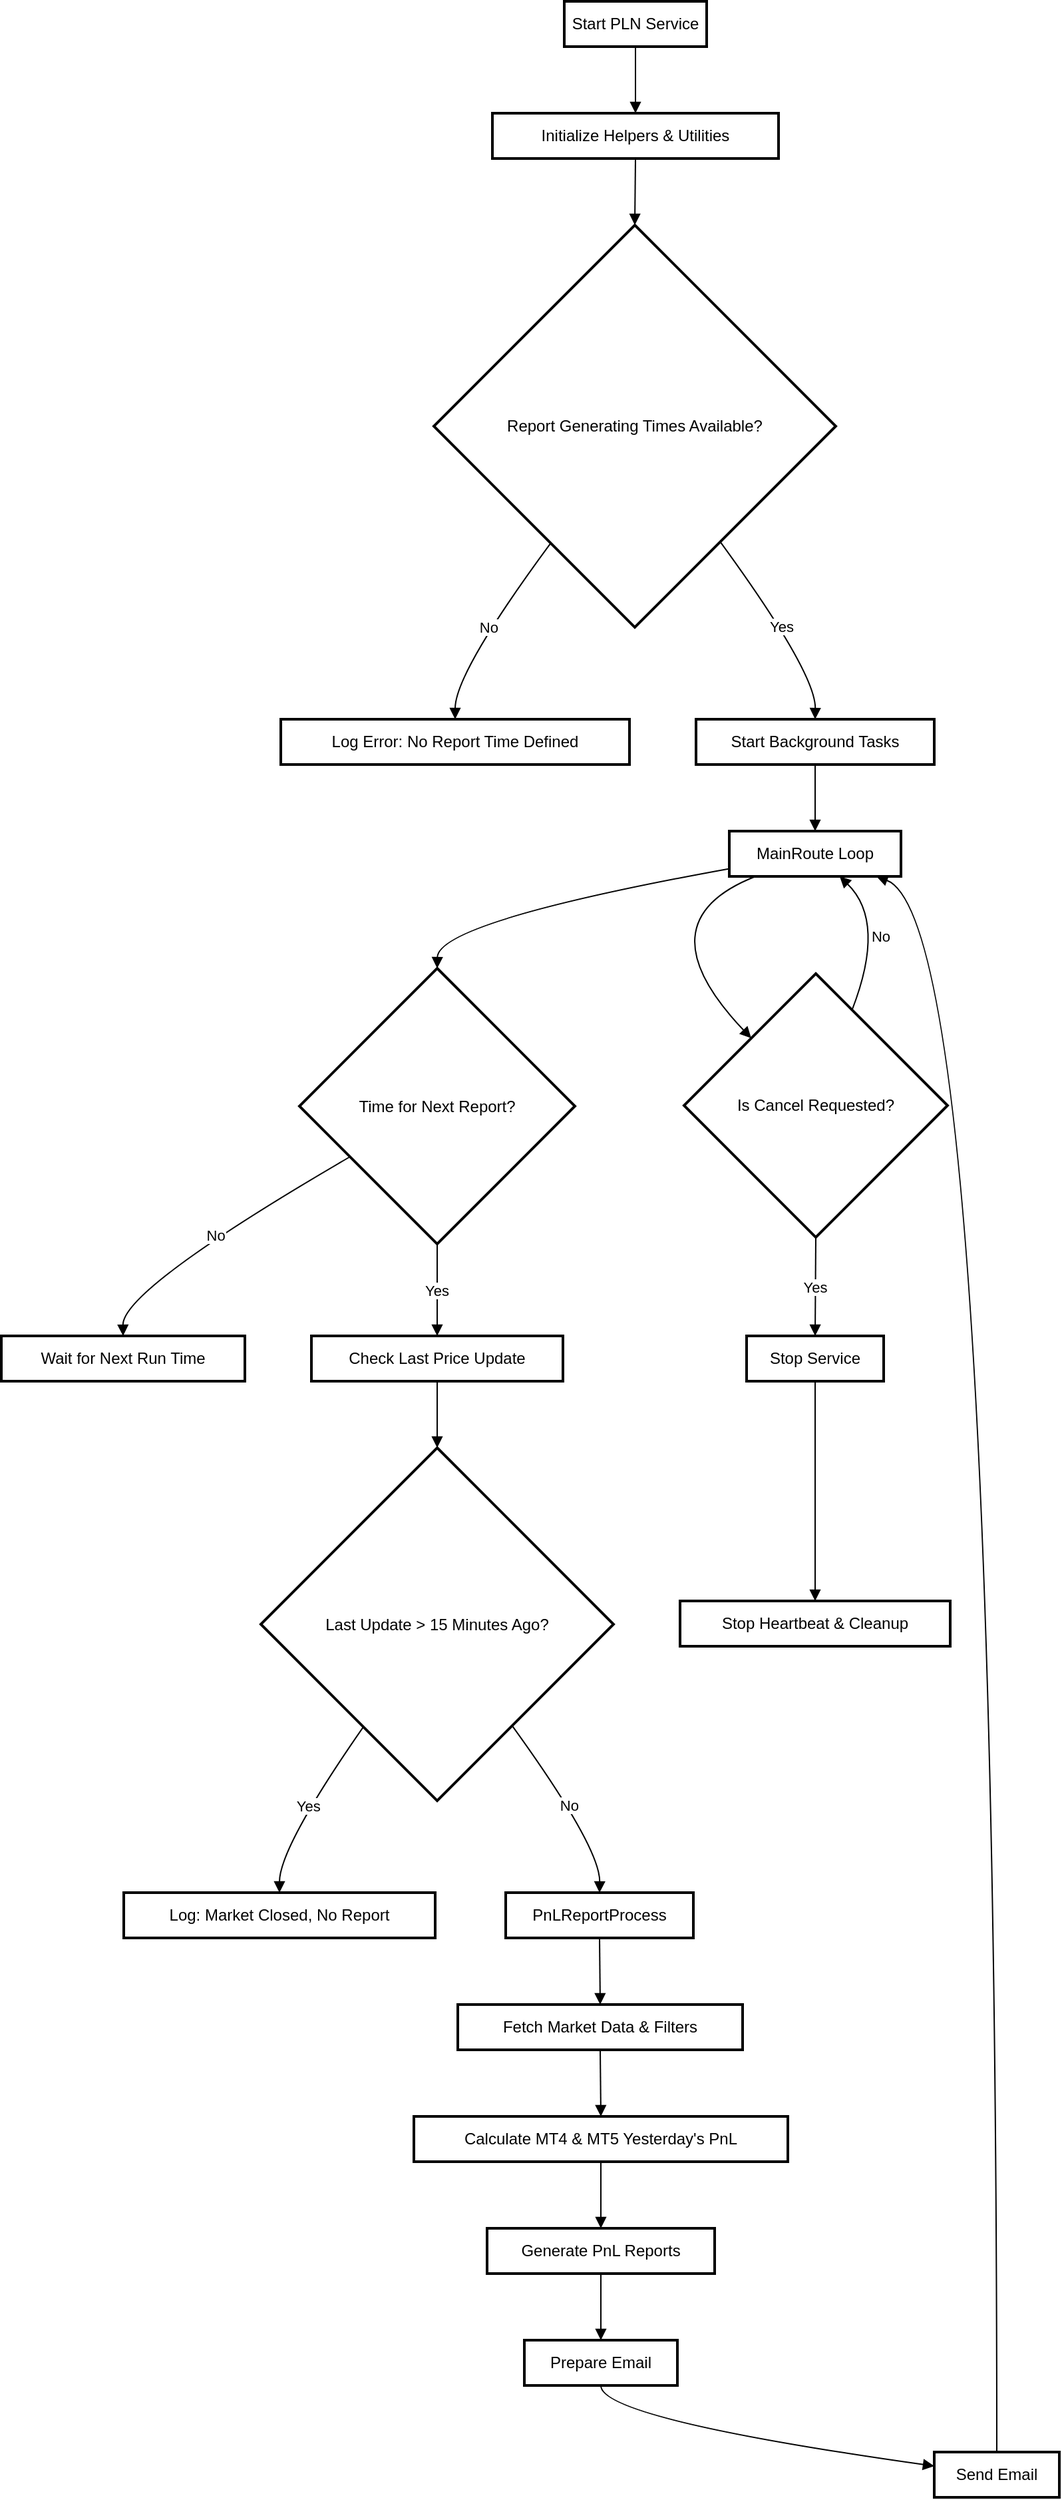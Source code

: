 <mxfile version="24.7.13">
  <diagram name="Page-1" id="VyWJka_0wnMVkO_Dsxcv">
    <mxGraphModel dx="1366" dy="779" grid="1" gridSize="10" guides="1" tooltips="1" connect="1" arrows="1" fold="1" page="1" pageScale="1" pageWidth="827" pageHeight="1169" math="0" shadow="0">
      <root>
        <mxCell id="0" />
        <mxCell id="1" parent="0" />
        <mxCell id="HQD5_0xao5jlp4zpZc_x-1" value="Start PLN Service" style="whiteSpace=wrap;strokeWidth=2;" vertex="1" parent="1">
          <mxGeometry x="443" y="20" width="107" height="34" as="geometry" />
        </mxCell>
        <mxCell id="HQD5_0xao5jlp4zpZc_x-2" value="Initialize Helpers &amp; Utilities" style="whiteSpace=wrap;strokeWidth=2;" vertex="1" parent="1">
          <mxGeometry x="389" y="104" width="215" height="34" as="geometry" />
        </mxCell>
        <mxCell id="HQD5_0xao5jlp4zpZc_x-3" value="Report Generating Times Available?" style="rhombus;strokeWidth=2;whiteSpace=wrap;" vertex="1" parent="1">
          <mxGeometry x="345" y="188" width="302" height="302" as="geometry" />
        </mxCell>
        <mxCell id="HQD5_0xao5jlp4zpZc_x-4" value="Log Error: No Report Time Defined" style="whiteSpace=wrap;strokeWidth=2;" vertex="1" parent="1">
          <mxGeometry x="230" y="559" width="262" height="34" as="geometry" />
        </mxCell>
        <mxCell id="HQD5_0xao5jlp4zpZc_x-5" value="Start Background Tasks" style="whiteSpace=wrap;strokeWidth=2;" vertex="1" parent="1">
          <mxGeometry x="542" y="559" width="179" height="34" as="geometry" />
        </mxCell>
        <mxCell id="HQD5_0xao5jlp4zpZc_x-6" value="MainRoute Loop" style="whiteSpace=wrap;strokeWidth=2;" vertex="1" parent="1">
          <mxGeometry x="567" y="643" width="129" height="34" as="geometry" />
        </mxCell>
        <mxCell id="HQD5_0xao5jlp4zpZc_x-7" value="Time for Next Report?" style="rhombus;strokeWidth=2;whiteSpace=wrap;" vertex="1" parent="1">
          <mxGeometry x="244" y="746" width="207" height="207" as="geometry" />
        </mxCell>
        <mxCell id="HQD5_0xao5jlp4zpZc_x-8" value="Wait for Next Run Time" style="whiteSpace=wrap;strokeWidth=2;" vertex="1" parent="1">
          <mxGeometry x="20" y="1022" width="183" height="34" as="geometry" />
        </mxCell>
        <mxCell id="HQD5_0xao5jlp4zpZc_x-9" value="Check Last Price Update" style="whiteSpace=wrap;strokeWidth=2;" vertex="1" parent="1">
          <mxGeometry x="253" y="1022" width="189" height="34" as="geometry" />
        </mxCell>
        <mxCell id="HQD5_0xao5jlp4zpZc_x-10" value="Last Update &gt; 15 Minutes Ago?" style="rhombus;strokeWidth=2;whiteSpace=wrap;" vertex="1" parent="1">
          <mxGeometry x="215" y="1106" width="265" height="265" as="geometry" />
        </mxCell>
        <mxCell id="HQD5_0xao5jlp4zpZc_x-11" value="Log: Market Closed, No Report" style="whiteSpace=wrap;strokeWidth=2;" vertex="1" parent="1">
          <mxGeometry x="112" y="1440" width="234" height="34" as="geometry" />
        </mxCell>
        <mxCell id="HQD5_0xao5jlp4zpZc_x-12" value="PnLReportProcess" style="whiteSpace=wrap;strokeWidth=2;" vertex="1" parent="1">
          <mxGeometry x="399" y="1440" width="141" height="34" as="geometry" />
        </mxCell>
        <mxCell id="HQD5_0xao5jlp4zpZc_x-13" value="Fetch Market Data &amp; Filters" style="whiteSpace=wrap;strokeWidth=2;" vertex="1" parent="1">
          <mxGeometry x="363" y="1524" width="214" height="34" as="geometry" />
        </mxCell>
        <mxCell id="HQD5_0xao5jlp4zpZc_x-14" value="Calculate MT4 &amp; MT5 Yesterday&#39;s PnL" style="whiteSpace=wrap;strokeWidth=2;" vertex="1" parent="1">
          <mxGeometry x="330" y="1608" width="281" height="34" as="geometry" />
        </mxCell>
        <mxCell id="HQD5_0xao5jlp4zpZc_x-15" value="Generate PnL Reports" style="whiteSpace=wrap;strokeWidth=2;" vertex="1" parent="1">
          <mxGeometry x="385" y="1692" width="171" height="34" as="geometry" />
        </mxCell>
        <mxCell id="HQD5_0xao5jlp4zpZc_x-16" value="Prepare Email" style="whiteSpace=wrap;strokeWidth=2;" vertex="1" parent="1">
          <mxGeometry x="413" y="1776" width="115" height="34" as="geometry" />
        </mxCell>
        <mxCell id="HQD5_0xao5jlp4zpZc_x-17" value="Send Email" style="whiteSpace=wrap;strokeWidth=2;" vertex="1" parent="1">
          <mxGeometry x="721" y="1860" width="94" height="34" as="geometry" />
        </mxCell>
        <mxCell id="HQD5_0xao5jlp4zpZc_x-18" value="Is Cancel Requested?" style="rhombus;strokeWidth=2;whiteSpace=wrap;" vertex="1" parent="1">
          <mxGeometry x="533" y="750" width="198" height="198" as="geometry" />
        </mxCell>
        <mxCell id="HQD5_0xao5jlp4zpZc_x-19" value="Stop Service" style="whiteSpace=wrap;strokeWidth=2;" vertex="1" parent="1">
          <mxGeometry x="580" y="1022" width="103" height="34" as="geometry" />
        </mxCell>
        <mxCell id="HQD5_0xao5jlp4zpZc_x-20" value="Stop Heartbeat &amp; Cleanup" style="whiteSpace=wrap;strokeWidth=2;" vertex="1" parent="1">
          <mxGeometry x="530" y="1221" width="203" height="34" as="geometry" />
        </mxCell>
        <mxCell id="HQD5_0xao5jlp4zpZc_x-21" value="" style="curved=1;startArrow=none;endArrow=block;exitX=0.5;exitY=1;entryX=0.5;entryY=0;rounded=0;" edge="1" parent="1" source="HQD5_0xao5jlp4zpZc_x-1" target="HQD5_0xao5jlp4zpZc_x-2">
          <mxGeometry relative="1" as="geometry">
            <Array as="points" />
          </mxGeometry>
        </mxCell>
        <mxCell id="HQD5_0xao5jlp4zpZc_x-22" value="" style="curved=1;startArrow=none;endArrow=block;exitX=0.5;exitY=1;entryX=0.5;entryY=0;rounded=0;" edge="1" parent="1" source="HQD5_0xao5jlp4zpZc_x-2" target="HQD5_0xao5jlp4zpZc_x-3">
          <mxGeometry relative="1" as="geometry">
            <Array as="points" />
          </mxGeometry>
        </mxCell>
        <mxCell id="HQD5_0xao5jlp4zpZc_x-23" value="No" style="curved=1;startArrow=none;endArrow=block;exitX=0.14;exitY=1;entryX=0.5;entryY=-0.01;rounded=0;" edge="1" parent="1" source="HQD5_0xao5jlp4zpZc_x-3" target="HQD5_0xao5jlp4zpZc_x-4">
          <mxGeometry relative="1" as="geometry">
            <Array as="points">
              <mxPoint x="361" y="524" />
            </Array>
          </mxGeometry>
        </mxCell>
        <mxCell id="HQD5_0xao5jlp4zpZc_x-24" value="Yes" style="curved=1;startArrow=none;endArrow=block;exitX=0.87;exitY=1;entryX=0.5;entryY=-0.01;rounded=0;" edge="1" parent="1" source="HQD5_0xao5jlp4zpZc_x-3" target="HQD5_0xao5jlp4zpZc_x-5">
          <mxGeometry relative="1" as="geometry">
            <Array as="points">
              <mxPoint x="632" y="524" />
            </Array>
          </mxGeometry>
        </mxCell>
        <mxCell id="HQD5_0xao5jlp4zpZc_x-25" value="" style="curved=1;startArrow=none;endArrow=block;exitX=0.5;exitY=0.99;entryX=0.5;entryY=-0.01;rounded=0;" edge="1" parent="1" source="HQD5_0xao5jlp4zpZc_x-5" target="HQD5_0xao5jlp4zpZc_x-6">
          <mxGeometry relative="1" as="geometry">
            <Array as="points" />
          </mxGeometry>
        </mxCell>
        <mxCell id="HQD5_0xao5jlp4zpZc_x-26" value="" style="curved=1;startArrow=none;endArrow=block;exitX=0;exitY=0.83;entryX=0.5;entryY=0;rounded=0;" edge="1" parent="1" source="HQD5_0xao5jlp4zpZc_x-6" target="HQD5_0xao5jlp4zpZc_x-7">
          <mxGeometry relative="1" as="geometry">
            <Array as="points">
              <mxPoint x="348" y="711" />
            </Array>
          </mxGeometry>
        </mxCell>
        <mxCell id="HQD5_0xao5jlp4zpZc_x-27" value="No" style="curved=1;startArrow=none;endArrow=block;exitX=0;exitY=0.79;entryX=0.5;entryY=-0.01;rounded=0;" edge="1" parent="1" source="HQD5_0xao5jlp4zpZc_x-7" target="HQD5_0xao5jlp4zpZc_x-8">
          <mxGeometry relative="1" as="geometry">
            <Array as="points">
              <mxPoint x="111" y="987" />
            </Array>
          </mxGeometry>
        </mxCell>
        <mxCell id="HQD5_0xao5jlp4zpZc_x-28" value="Yes" style="curved=1;startArrow=none;endArrow=block;exitX=0.5;exitY=1;entryX=0.5;entryY=-0.01;rounded=0;" edge="1" parent="1" source="HQD5_0xao5jlp4zpZc_x-7" target="HQD5_0xao5jlp4zpZc_x-9">
          <mxGeometry relative="1" as="geometry">
            <Array as="points" />
          </mxGeometry>
        </mxCell>
        <mxCell id="HQD5_0xao5jlp4zpZc_x-29" value="" style="curved=1;startArrow=none;endArrow=block;exitX=0.5;exitY=0.99;entryX=0.5;entryY=0;rounded=0;" edge="1" parent="1" source="HQD5_0xao5jlp4zpZc_x-9" target="HQD5_0xao5jlp4zpZc_x-10">
          <mxGeometry relative="1" as="geometry">
            <Array as="points" />
          </mxGeometry>
        </mxCell>
        <mxCell id="HQD5_0xao5jlp4zpZc_x-30" value="Yes" style="curved=1;startArrow=none;endArrow=block;exitX=0.14;exitY=1;entryX=0.5;entryY=0;rounded=0;" edge="1" parent="1" source="HQD5_0xao5jlp4zpZc_x-10" target="HQD5_0xao5jlp4zpZc_x-11">
          <mxGeometry relative="1" as="geometry">
            <Array as="points">
              <mxPoint x="229" y="1406" />
            </Array>
          </mxGeometry>
        </mxCell>
        <mxCell id="HQD5_0xao5jlp4zpZc_x-31" value="No" style="curved=1;startArrow=none;endArrow=block;exitX=0.87;exitY=1;entryX=0.5;entryY=0;rounded=0;" edge="1" parent="1" source="HQD5_0xao5jlp4zpZc_x-10" target="HQD5_0xao5jlp4zpZc_x-12">
          <mxGeometry relative="1" as="geometry">
            <Array as="points">
              <mxPoint x="470" y="1406" />
            </Array>
          </mxGeometry>
        </mxCell>
        <mxCell id="HQD5_0xao5jlp4zpZc_x-32" value="" style="curved=1;startArrow=none;endArrow=block;exitX=0.5;exitY=1;entryX=0.5;entryY=0;rounded=0;" edge="1" parent="1" source="HQD5_0xao5jlp4zpZc_x-12" target="HQD5_0xao5jlp4zpZc_x-13">
          <mxGeometry relative="1" as="geometry">
            <Array as="points" />
          </mxGeometry>
        </mxCell>
        <mxCell id="HQD5_0xao5jlp4zpZc_x-33" value="" style="curved=1;startArrow=none;endArrow=block;exitX=0.5;exitY=1;entryX=0.5;entryY=0;rounded=0;" edge="1" parent="1" source="HQD5_0xao5jlp4zpZc_x-13" target="HQD5_0xao5jlp4zpZc_x-14">
          <mxGeometry relative="1" as="geometry">
            <Array as="points" />
          </mxGeometry>
        </mxCell>
        <mxCell id="HQD5_0xao5jlp4zpZc_x-34" value="" style="curved=1;startArrow=none;endArrow=block;exitX=0.5;exitY=1;entryX=0.5;entryY=0;rounded=0;" edge="1" parent="1" source="HQD5_0xao5jlp4zpZc_x-14" target="HQD5_0xao5jlp4zpZc_x-15">
          <mxGeometry relative="1" as="geometry">
            <Array as="points" />
          </mxGeometry>
        </mxCell>
        <mxCell id="HQD5_0xao5jlp4zpZc_x-35" value="" style="curved=1;startArrow=none;endArrow=block;exitX=0.5;exitY=1;entryX=0.5;entryY=0;rounded=0;" edge="1" parent="1" source="HQD5_0xao5jlp4zpZc_x-15" target="HQD5_0xao5jlp4zpZc_x-16">
          <mxGeometry relative="1" as="geometry">
            <Array as="points" />
          </mxGeometry>
        </mxCell>
        <mxCell id="HQD5_0xao5jlp4zpZc_x-36" value="" style="curved=1;startArrow=none;endArrow=block;exitX=0.5;exitY=1;entryX=0;entryY=0.31;rounded=0;" edge="1" parent="1" source="HQD5_0xao5jlp4zpZc_x-16" target="HQD5_0xao5jlp4zpZc_x-17">
          <mxGeometry relative="1" as="geometry">
            <Array as="points">
              <mxPoint x="470" y="1835" />
            </Array>
          </mxGeometry>
        </mxCell>
        <mxCell id="HQD5_0xao5jlp4zpZc_x-37" value="" style="curved=1;startArrow=none;endArrow=block;exitX=0.5;exitY=0;entryX=0.85;entryY=0.99;rounded=0;" edge="1" parent="1" source="HQD5_0xao5jlp4zpZc_x-17" target="HQD5_0xao5jlp4zpZc_x-6">
          <mxGeometry relative="1" as="geometry">
            <Array as="points">
              <mxPoint x="768" y="711" />
            </Array>
          </mxGeometry>
        </mxCell>
        <mxCell id="HQD5_0xao5jlp4zpZc_x-38" value="" style="curved=1;startArrow=none;endArrow=block;exitX=0.16;exitY=0.99;entryX=0.02;entryY=0;rounded=0;" edge="1" parent="1" source="HQD5_0xao5jlp4zpZc_x-6" target="HQD5_0xao5jlp4zpZc_x-18">
          <mxGeometry relative="1" as="geometry">
            <Array as="points">
              <mxPoint x="500" y="711" />
            </Array>
          </mxGeometry>
        </mxCell>
        <mxCell id="HQD5_0xao5jlp4zpZc_x-39" value="Yes" style="curved=1;startArrow=none;endArrow=block;exitX=0.5;exitY=1;entryX=0.5;entryY=-0.01;rounded=0;" edge="1" parent="1" source="HQD5_0xao5jlp4zpZc_x-18" target="HQD5_0xao5jlp4zpZc_x-19">
          <mxGeometry relative="1" as="geometry">
            <Array as="points" />
          </mxGeometry>
        </mxCell>
        <mxCell id="HQD5_0xao5jlp4zpZc_x-40" value="No" style="curved=1;startArrow=none;endArrow=block;exitX=0.69;exitY=0;entryX=0.64;entryY=0.99;rounded=0;" edge="1" parent="1" source="HQD5_0xao5jlp4zpZc_x-18" target="HQD5_0xao5jlp4zpZc_x-6">
          <mxGeometry relative="1" as="geometry">
            <Array as="points">
              <mxPoint x="685" y="711" />
            </Array>
          </mxGeometry>
        </mxCell>
        <mxCell id="HQD5_0xao5jlp4zpZc_x-41" value="" style="curved=1;startArrow=none;endArrow=block;exitX=0.5;exitY=0.99;entryX=0.5;entryY=0.01;rounded=0;" edge="1" parent="1" source="HQD5_0xao5jlp4zpZc_x-19" target="HQD5_0xao5jlp4zpZc_x-20">
          <mxGeometry relative="1" as="geometry">
            <Array as="points" />
          </mxGeometry>
        </mxCell>
      </root>
    </mxGraphModel>
  </diagram>
</mxfile>
